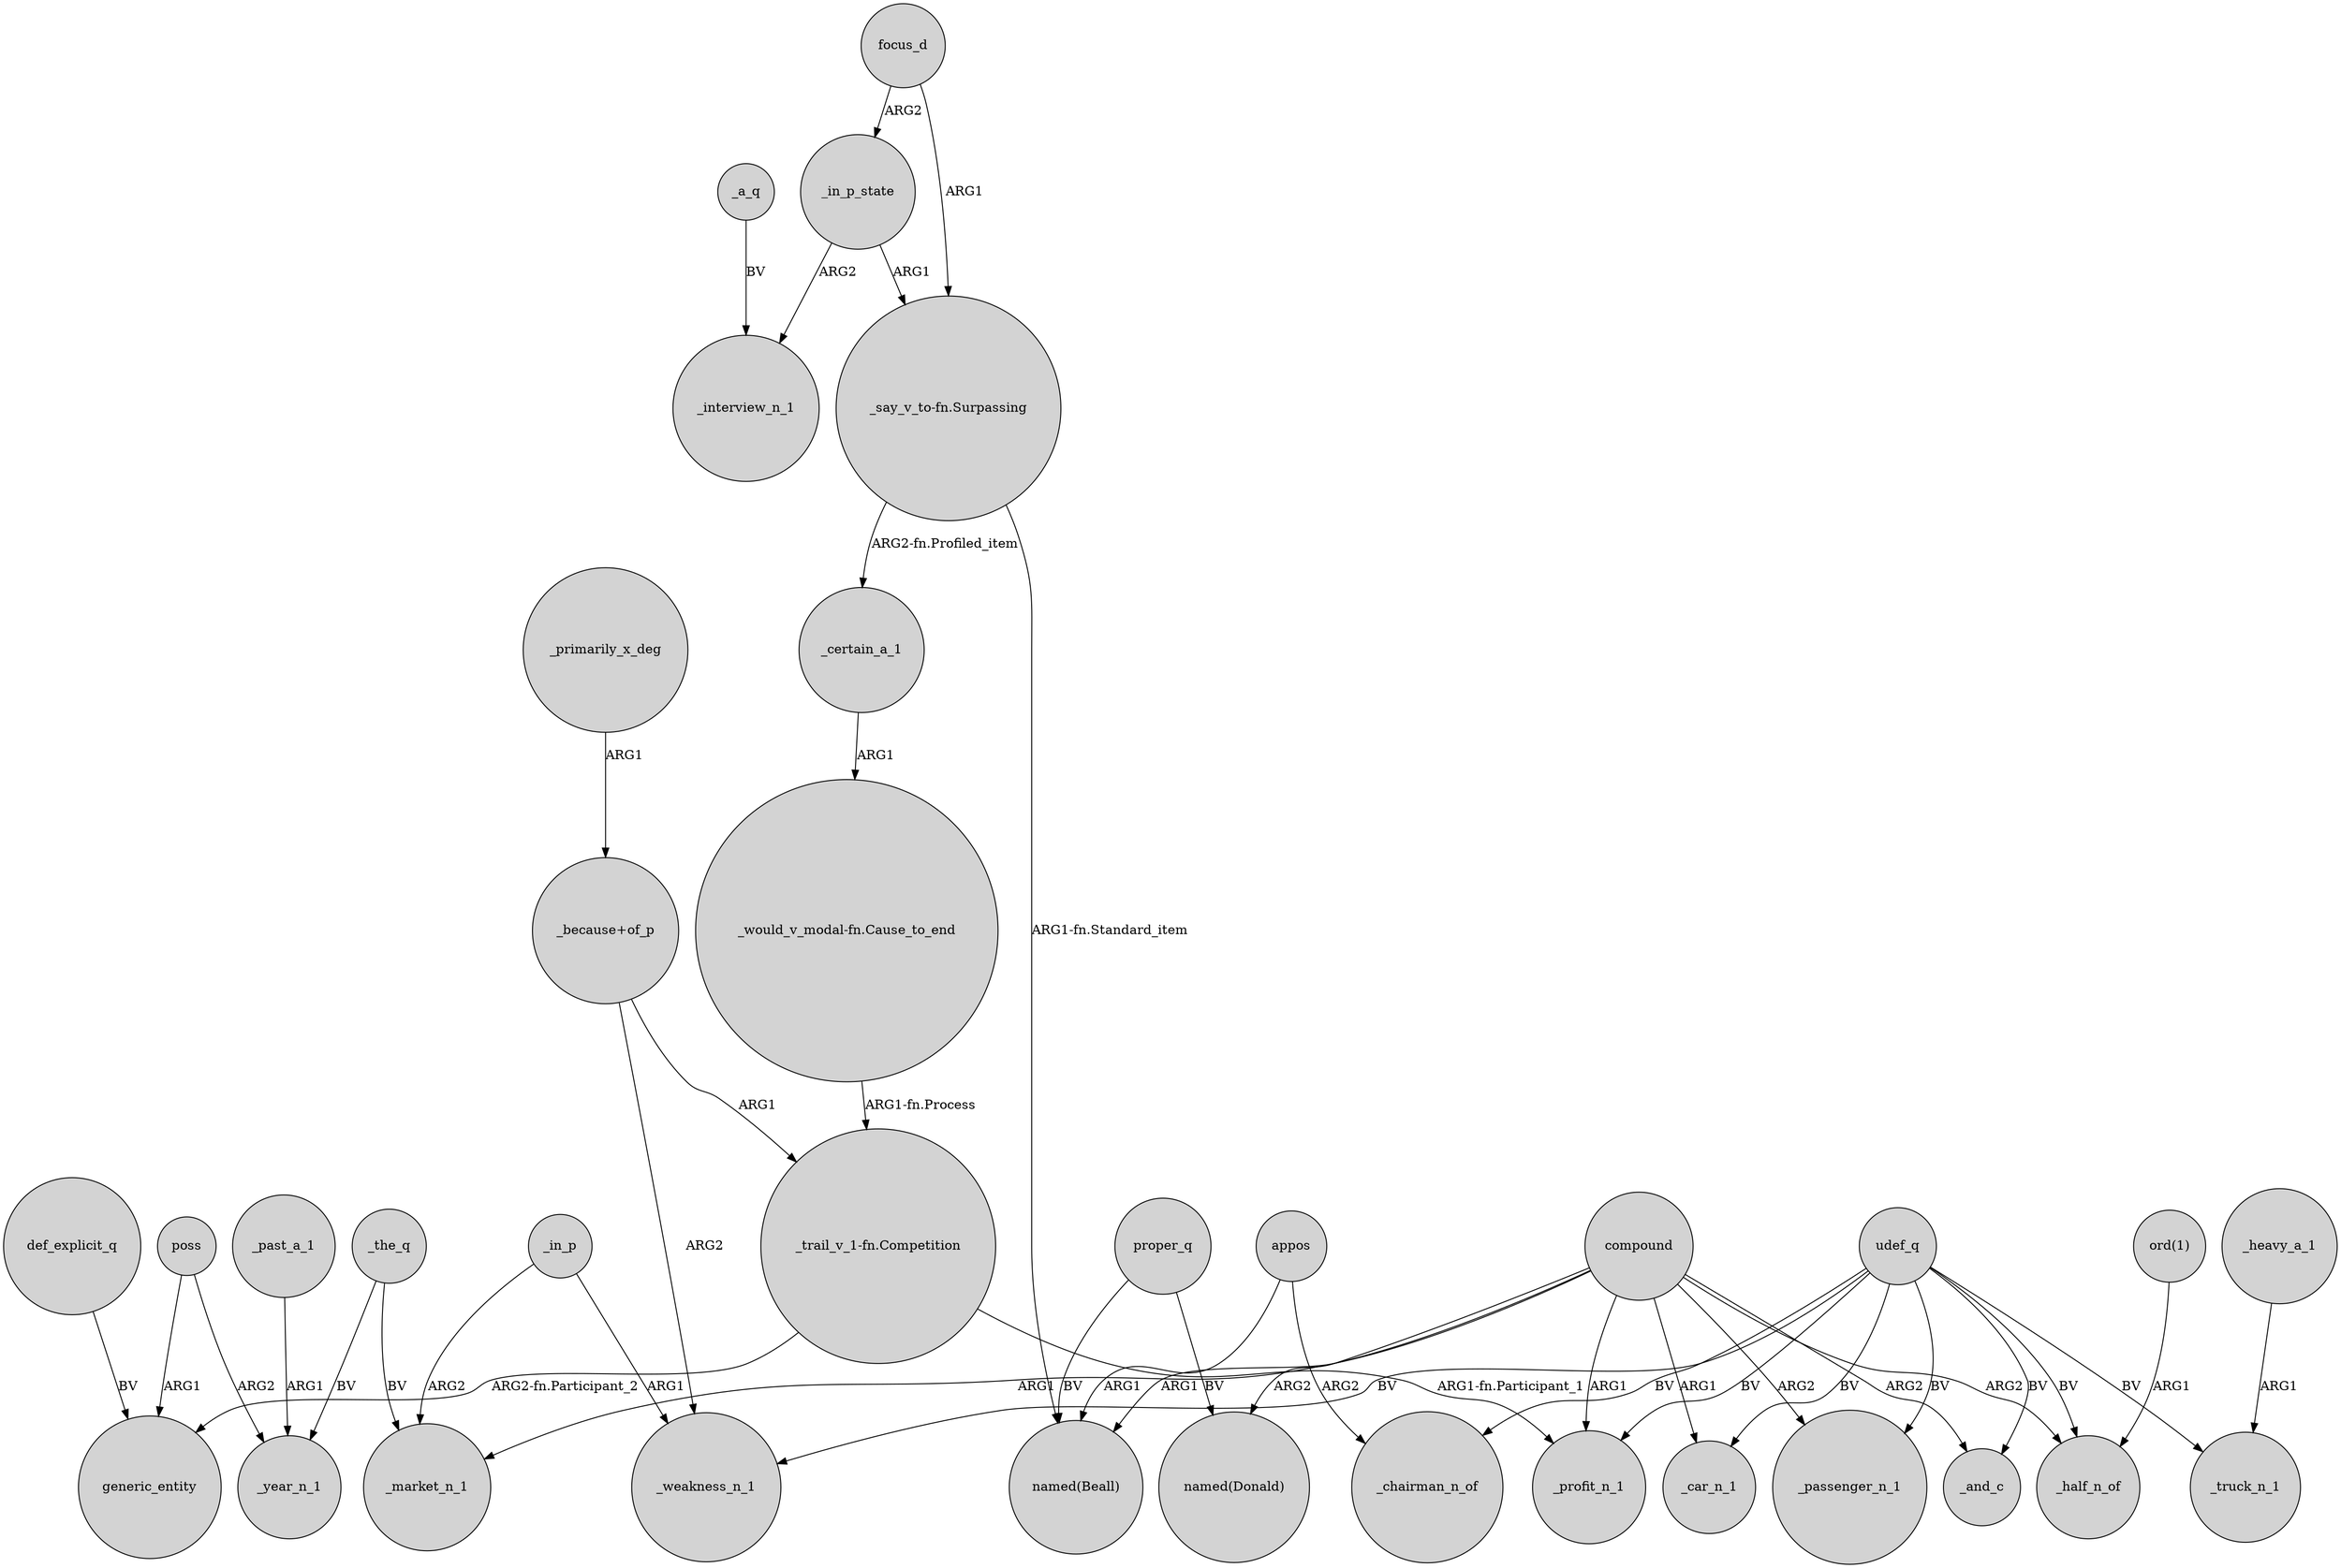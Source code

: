 digraph {
	node [shape=circle style=filled]
	focus_d -> _in_p_state [label=ARG2]
	def_explicit_q -> generic_entity [label=BV]
	_certain_a_1 -> "_would_v_modal-fn.Cause_to_end" [label=ARG1]
	compound -> _car_n_1 [label=ARG1]
	_in_p_state -> _interview_n_1 [label=ARG2]
	"_because+of_p" -> "_trail_v_1-fn.Competition" [label=ARG1]
	udef_q -> _chairman_n_of [label=BV]
	_in_p -> _weakness_n_1 [label=ARG1]
	"_say_v_to-fn.Surpassing" -> _certain_a_1 [label="ARG2-fn.Profiled_item"]
	poss -> _year_n_1 [label=ARG2]
	udef_q -> _profit_n_1 [label=BV]
	appos -> "named(Beall)" [label=ARG1]
	compound -> "named(Donald)" [label=ARG2]
	"_would_v_modal-fn.Cause_to_end" -> "_trail_v_1-fn.Competition" [label="ARG1-fn.Process"]
	proper_q -> "named(Donald)" [label=BV]
	udef_q -> _and_c [label=BV]
	compound -> _and_c [label=ARG2]
	_the_q -> _market_n_1 [label=BV]
	poss -> generic_entity [label=ARG1]
	udef_q -> _weakness_n_1 [label=BV]
	_in_p -> _market_n_1 [label=ARG2]
	compound -> _half_n_of [label=ARG2]
	"_because+of_p" -> _weakness_n_1 [label=ARG2]
	_the_q -> _year_n_1 [label=BV]
	compound -> "named(Beall)" [label=ARG1]
	"ord(1)" -> _half_n_of [label=ARG1]
	udef_q -> _car_n_1 [label=BV]
	compound -> _profit_n_1 [label=ARG1]
	_heavy_a_1 -> _truck_n_1 [label=ARG1]
	_in_p_state -> "_say_v_to-fn.Surpassing" [label=ARG1]
	_a_q -> _interview_n_1 [label=BV]
	proper_q -> "named(Beall)" [label=BV]
	_primarily_x_deg -> "_because+of_p" [label=ARG1]
	udef_q -> _half_n_of [label=BV]
	"_trail_v_1-fn.Competition" -> _profit_n_1 [label="ARG1-fn.Participant_1"]
	udef_q -> _passenger_n_1 [label=BV]
	_past_a_1 -> _year_n_1 [label=ARG1]
	focus_d -> "_say_v_to-fn.Surpassing" [label=ARG1]
	"_say_v_to-fn.Surpassing" -> "named(Beall)" [label="ARG1-fn.Standard_item"]
	appos -> _chairman_n_of [label=ARG2]
	compound -> _passenger_n_1 [label=ARG2]
	"_trail_v_1-fn.Competition" -> generic_entity [label="ARG2-fn.Participant_2"]
	compound -> _market_n_1 [label=ARG1]
	udef_q -> _truck_n_1 [label=BV]
}
